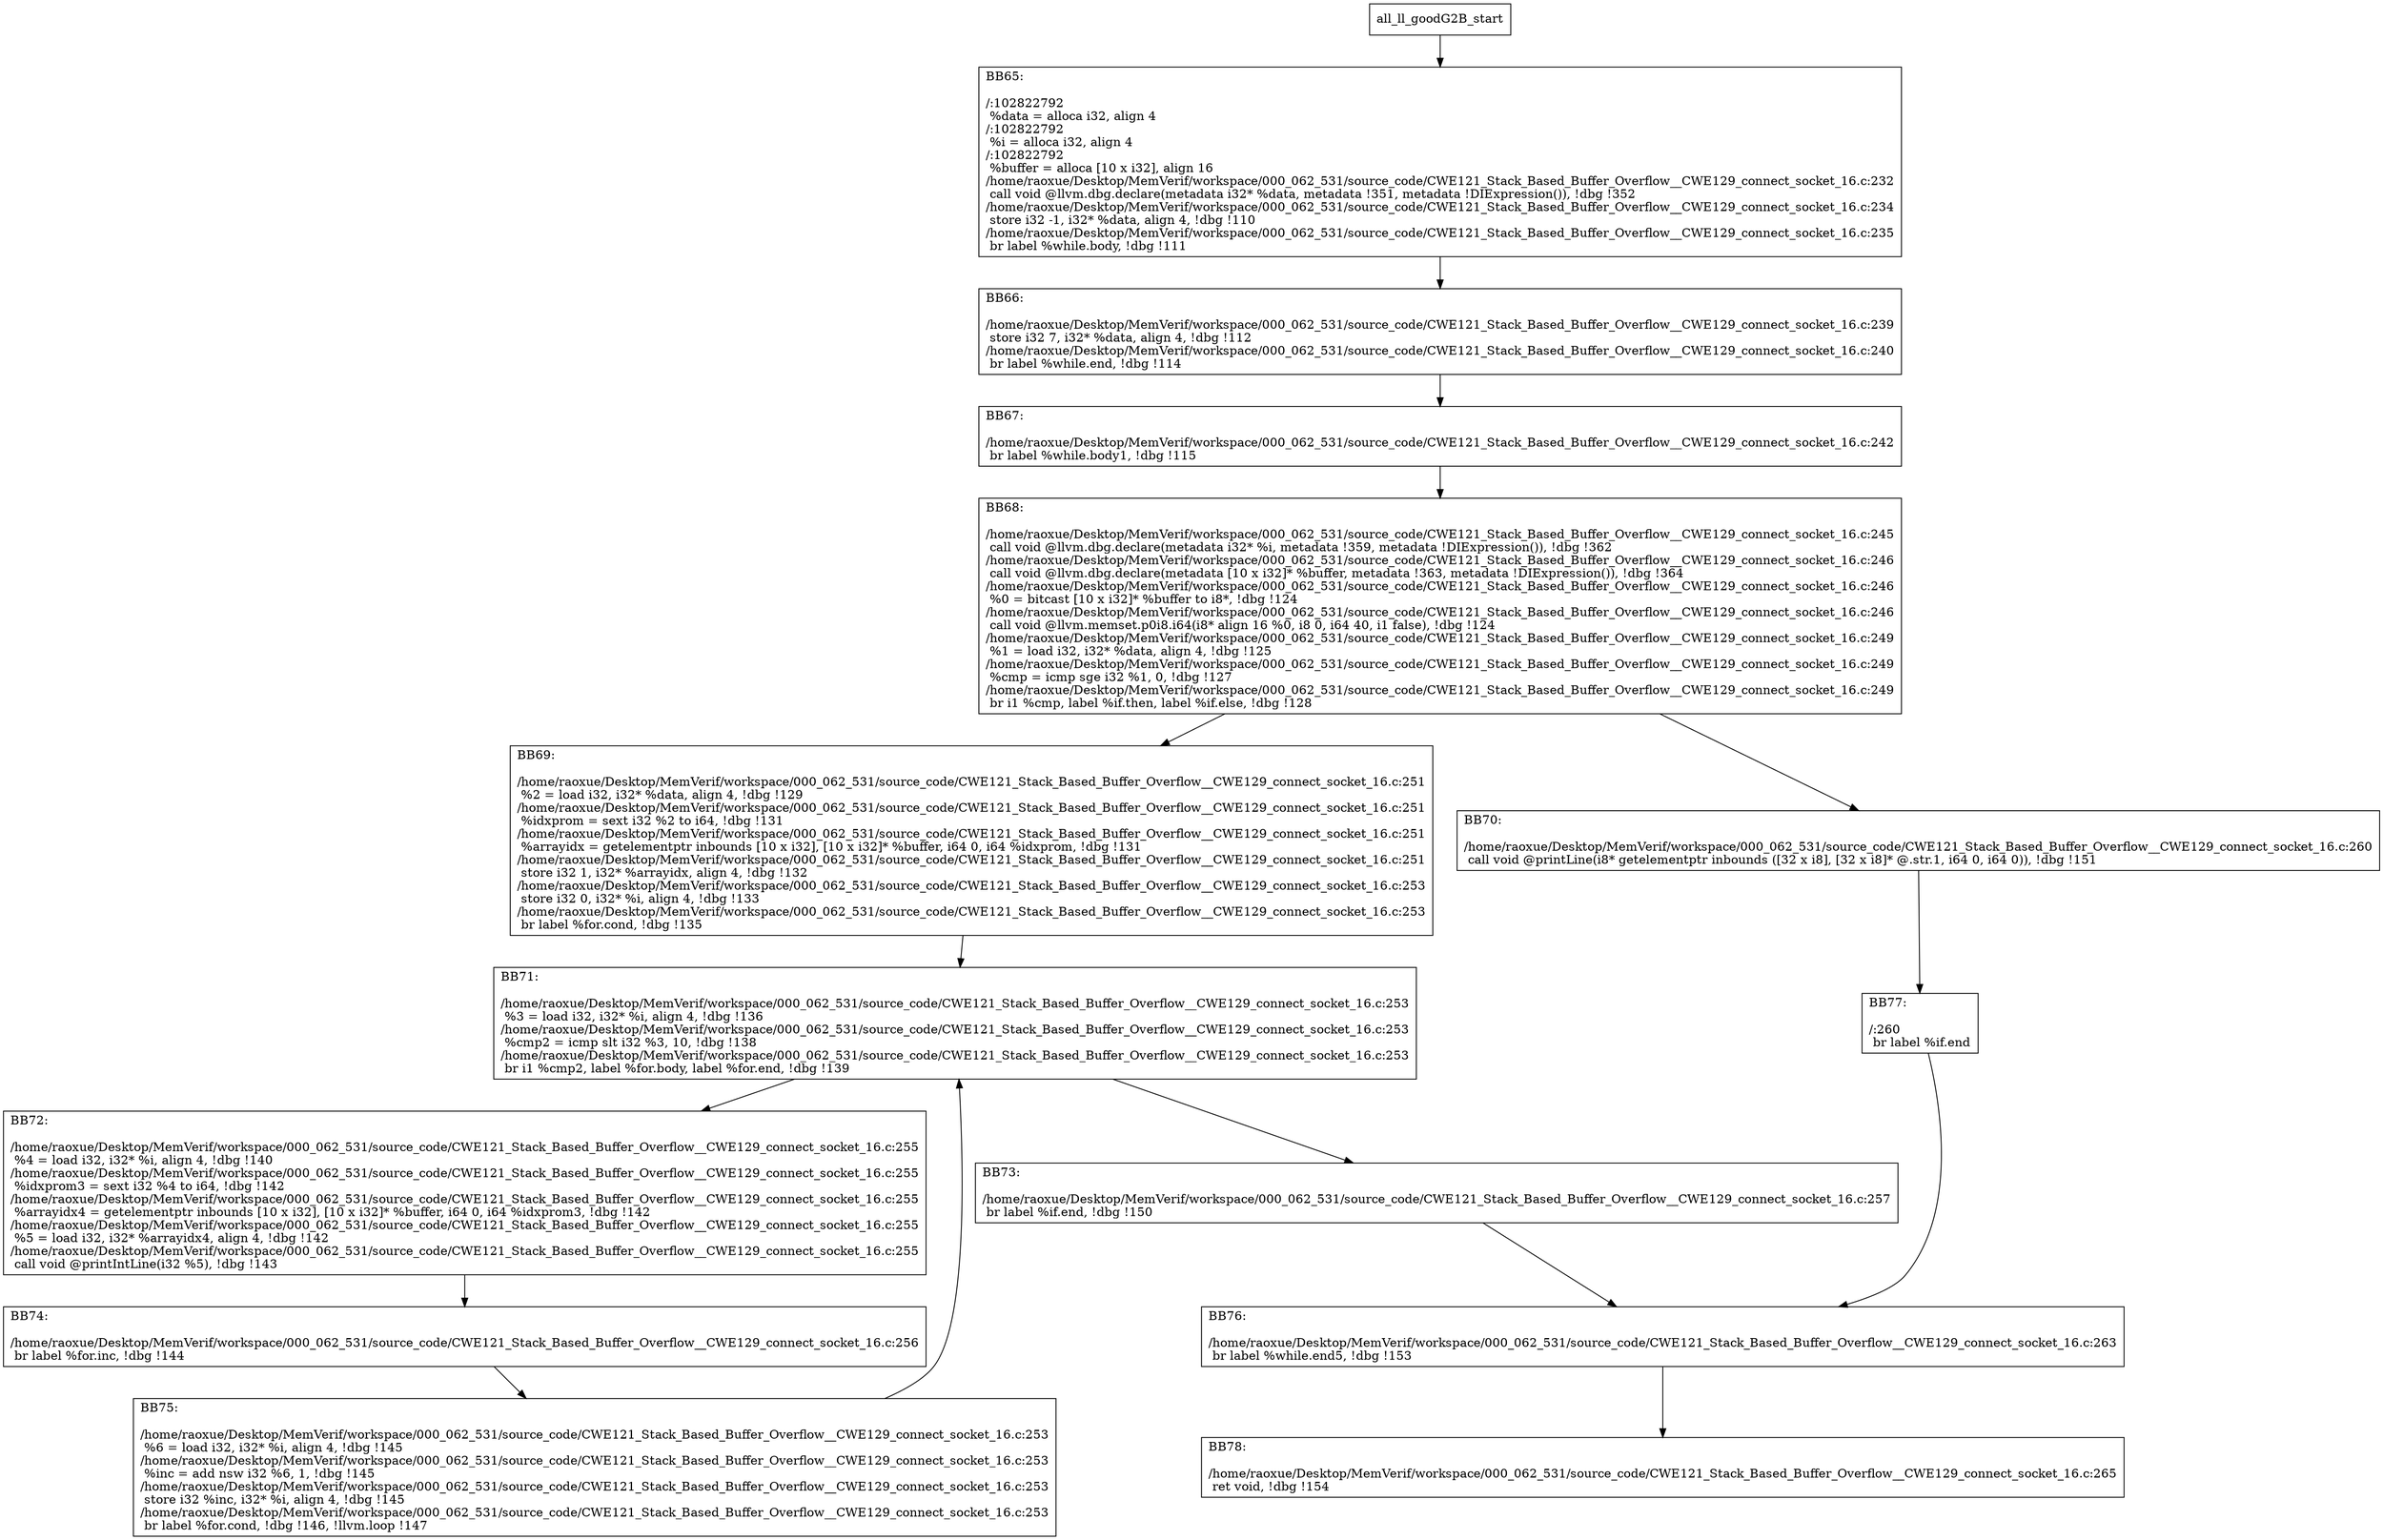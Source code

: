 digraph "CFG for'all_ll_goodG2B' function" {
	BBall_ll_goodG2B_start[shape=record,label="{all_ll_goodG2B_start}"];
	BBall_ll_goodG2B_start-> all_ll_goodG2BBB65;
	all_ll_goodG2BBB65 [shape=record, label="{BB65:\l\l/:102822792\l
  %data = alloca i32, align 4\l
/:102822792\l
  %i = alloca i32, align 4\l
/:102822792\l
  %buffer = alloca [10 x i32], align 16\l
/home/raoxue/Desktop/MemVerif/workspace/000_062_531/source_code/CWE121_Stack_Based_Buffer_Overflow__CWE129_connect_socket_16.c:232\l
  call void @llvm.dbg.declare(metadata i32* %data, metadata !351, metadata !DIExpression()), !dbg !352\l
/home/raoxue/Desktop/MemVerif/workspace/000_062_531/source_code/CWE121_Stack_Based_Buffer_Overflow__CWE129_connect_socket_16.c:234\l
  store i32 -1, i32* %data, align 4, !dbg !110\l
/home/raoxue/Desktop/MemVerif/workspace/000_062_531/source_code/CWE121_Stack_Based_Buffer_Overflow__CWE129_connect_socket_16.c:235\l
  br label %while.body, !dbg !111\l
}"];
	all_ll_goodG2BBB65-> all_ll_goodG2BBB66;
	all_ll_goodG2BBB66 [shape=record, label="{BB66:\l\l/home/raoxue/Desktop/MemVerif/workspace/000_062_531/source_code/CWE121_Stack_Based_Buffer_Overflow__CWE129_connect_socket_16.c:239\l
  store i32 7, i32* %data, align 4, !dbg !112\l
/home/raoxue/Desktop/MemVerif/workspace/000_062_531/source_code/CWE121_Stack_Based_Buffer_Overflow__CWE129_connect_socket_16.c:240\l
  br label %while.end, !dbg !114\l
}"];
	all_ll_goodG2BBB66-> all_ll_goodG2BBB67;
	all_ll_goodG2BBB67 [shape=record, label="{BB67:\l\l/home/raoxue/Desktop/MemVerif/workspace/000_062_531/source_code/CWE121_Stack_Based_Buffer_Overflow__CWE129_connect_socket_16.c:242\l
  br label %while.body1, !dbg !115\l
}"];
	all_ll_goodG2BBB67-> all_ll_goodG2BBB68;
	all_ll_goodG2BBB68 [shape=record, label="{BB68:\l\l/home/raoxue/Desktop/MemVerif/workspace/000_062_531/source_code/CWE121_Stack_Based_Buffer_Overflow__CWE129_connect_socket_16.c:245\l
  call void @llvm.dbg.declare(metadata i32* %i, metadata !359, metadata !DIExpression()), !dbg !362\l
/home/raoxue/Desktop/MemVerif/workspace/000_062_531/source_code/CWE121_Stack_Based_Buffer_Overflow__CWE129_connect_socket_16.c:246\l
  call void @llvm.dbg.declare(metadata [10 x i32]* %buffer, metadata !363, metadata !DIExpression()), !dbg !364\l
/home/raoxue/Desktop/MemVerif/workspace/000_062_531/source_code/CWE121_Stack_Based_Buffer_Overflow__CWE129_connect_socket_16.c:246\l
  %0 = bitcast [10 x i32]* %buffer to i8*, !dbg !124\l
/home/raoxue/Desktop/MemVerif/workspace/000_062_531/source_code/CWE121_Stack_Based_Buffer_Overflow__CWE129_connect_socket_16.c:246\l
  call void @llvm.memset.p0i8.i64(i8* align 16 %0, i8 0, i64 40, i1 false), !dbg !124\l
/home/raoxue/Desktop/MemVerif/workspace/000_062_531/source_code/CWE121_Stack_Based_Buffer_Overflow__CWE129_connect_socket_16.c:249\l
  %1 = load i32, i32* %data, align 4, !dbg !125\l
/home/raoxue/Desktop/MemVerif/workspace/000_062_531/source_code/CWE121_Stack_Based_Buffer_Overflow__CWE129_connect_socket_16.c:249\l
  %cmp = icmp sge i32 %1, 0, !dbg !127\l
/home/raoxue/Desktop/MemVerif/workspace/000_062_531/source_code/CWE121_Stack_Based_Buffer_Overflow__CWE129_connect_socket_16.c:249\l
  br i1 %cmp, label %if.then, label %if.else, !dbg !128\l
}"];
	all_ll_goodG2BBB68-> all_ll_goodG2BBB69;
	all_ll_goodG2BBB68-> all_ll_goodG2BBB70;
	all_ll_goodG2BBB69 [shape=record, label="{BB69:\l\l/home/raoxue/Desktop/MemVerif/workspace/000_062_531/source_code/CWE121_Stack_Based_Buffer_Overflow__CWE129_connect_socket_16.c:251\l
  %2 = load i32, i32* %data, align 4, !dbg !129\l
/home/raoxue/Desktop/MemVerif/workspace/000_062_531/source_code/CWE121_Stack_Based_Buffer_Overflow__CWE129_connect_socket_16.c:251\l
  %idxprom = sext i32 %2 to i64, !dbg !131\l
/home/raoxue/Desktop/MemVerif/workspace/000_062_531/source_code/CWE121_Stack_Based_Buffer_Overflow__CWE129_connect_socket_16.c:251\l
  %arrayidx = getelementptr inbounds [10 x i32], [10 x i32]* %buffer, i64 0, i64 %idxprom, !dbg !131\l
/home/raoxue/Desktop/MemVerif/workspace/000_062_531/source_code/CWE121_Stack_Based_Buffer_Overflow__CWE129_connect_socket_16.c:251\l
  store i32 1, i32* %arrayidx, align 4, !dbg !132\l
/home/raoxue/Desktop/MemVerif/workspace/000_062_531/source_code/CWE121_Stack_Based_Buffer_Overflow__CWE129_connect_socket_16.c:253\l
  store i32 0, i32* %i, align 4, !dbg !133\l
/home/raoxue/Desktop/MemVerif/workspace/000_062_531/source_code/CWE121_Stack_Based_Buffer_Overflow__CWE129_connect_socket_16.c:253\l
  br label %for.cond, !dbg !135\l
}"];
	all_ll_goodG2BBB69-> all_ll_goodG2BBB71;
	all_ll_goodG2BBB71 [shape=record, label="{BB71:\l\l/home/raoxue/Desktop/MemVerif/workspace/000_062_531/source_code/CWE121_Stack_Based_Buffer_Overflow__CWE129_connect_socket_16.c:253\l
  %3 = load i32, i32* %i, align 4, !dbg !136\l
/home/raoxue/Desktop/MemVerif/workspace/000_062_531/source_code/CWE121_Stack_Based_Buffer_Overflow__CWE129_connect_socket_16.c:253\l
  %cmp2 = icmp slt i32 %3, 10, !dbg !138\l
/home/raoxue/Desktop/MemVerif/workspace/000_062_531/source_code/CWE121_Stack_Based_Buffer_Overflow__CWE129_connect_socket_16.c:253\l
  br i1 %cmp2, label %for.body, label %for.end, !dbg !139\l
}"];
	all_ll_goodG2BBB71-> all_ll_goodG2BBB72;
	all_ll_goodG2BBB71-> all_ll_goodG2BBB73;
	all_ll_goodG2BBB72 [shape=record, label="{BB72:\l\l/home/raoxue/Desktop/MemVerif/workspace/000_062_531/source_code/CWE121_Stack_Based_Buffer_Overflow__CWE129_connect_socket_16.c:255\l
  %4 = load i32, i32* %i, align 4, !dbg !140\l
/home/raoxue/Desktop/MemVerif/workspace/000_062_531/source_code/CWE121_Stack_Based_Buffer_Overflow__CWE129_connect_socket_16.c:255\l
  %idxprom3 = sext i32 %4 to i64, !dbg !142\l
/home/raoxue/Desktop/MemVerif/workspace/000_062_531/source_code/CWE121_Stack_Based_Buffer_Overflow__CWE129_connect_socket_16.c:255\l
  %arrayidx4 = getelementptr inbounds [10 x i32], [10 x i32]* %buffer, i64 0, i64 %idxprom3, !dbg !142\l
/home/raoxue/Desktop/MemVerif/workspace/000_062_531/source_code/CWE121_Stack_Based_Buffer_Overflow__CWE129_connect_socket_16.c:255\l
  %5 = load i32, i32* %arrayidx4, align 4, !dbg !142\l
/home/raoxue/Desktop/MemVerif/workspace/000_062_531/source_code/CWE121_Stack_Based_Buffer_Overflow__CWE129_connect_socket_16.c:255\l
  call void @printIntLine(i32 %5), !dbg !143\l
}"];
	all_ll_goodG2BBB72-> all_ll_goodG2BBB74;
	all_ll_goodG2BBB74 [shape=record, label="{BB74:\l\l/home/raoxue/Desktop/MemVerif/workspace/000_062_531/source_code/CWE121_Stack_Based_Buffer_Overflow__CWE129_connect_socket_16.c:256\l
  br label %for.inc, !dbg !144\l
}"];
	all_ll_goodG2BBB74-> all_ll_goodG2BBB75;
	all_ll_goodG2BBB75 [shape=record, label="{BB75:\l\l/home/raoxue/Desktop/MemVerif/workspace/000_062_531/source_code/CWE121_Stack_Based_Buffer_Overflow__CWE129_connect_socket_16.c:253\l
  %6 = load i32, i32* %i, align 4, !dbg !145\l
/home/raoxue/Desktop/MemVerif/workspace/000_062_531/source_code/CWE121_Stack_Based_Buffer_Overflow__CWE129_connect_socket_16.c:253\l
  %inc = add nsw i32 %6, 1, !dbg !145\l
/home/raoxue/Desktop/MemVerif/workspace/000_062_531/source_code/CWE121_Stack_Based_Buffer_Overflow__CWE129_connect_socket_16.c:253\l
  store i32 %inc, i32* %i, align 4, !dbg !145\l
/home/raoxue/Desktop/MemVerif/workspace/000_062_531/source_code/CWE121_Stack_Based_Buffer_Overflow__CWE129_connect_socket_16.c:253\l
  br label %for.cond, !dbg !146, !llvm.loop !147\l
}"];
	all_ll_goodG2BBB75-> all_ll_goodG2BBB71;
	all_ll_goodG2BBB73 [shape=record, label="{BB73:\l\l/home/raoxue/Desktop/MemVerif/workspace/000_062_531/source_code/CWE121_Stack_Based_Buffer_Overflow__CWE129_connect_socket_16.c:257\l
  br label %if.end, !dbg !150\l
}"];
	all_ll_goodG2BBB73-> all_ll_goodG2BBB76;
	all_ll_goodG2BBB70 [shape=record, label="{BB70:\l\l/home/raoxue/Desktop/MemVerif/workspace/000_062_531/source_code/CWE121_Stack_Based_Buffer_Overflow__CWE129_connect_socket_16.c:260\l
  call void @printLine(i8* getelementptr inbounds ([32 x i8], [32 x i8]* @.str.1, i64 0, i64 0)), !dbg !151\l
}"];
	all_ll_goodG2BBB70-> all_ll_goodG2BBB77;
	all_ll_goodG2BBB77 [shape=record, label="{BB77:\l\l/:260\l
  br label %if.end\l
}"];
	all_ll_goodG2BBB77-> all_ll_goodG2BBB76;
	all_ll_goodG2BBB76 [shape=record, label="{BB76:\l\l/home/raoxue/Desktop/MemVerif/workspace/000_062_531/source_code/CWE121_Stack_Based_Buffer_Overflow__CWE129_connect_socket_16.c:263\l
  br label %while.end5, !dbg !153\l
}"];
	all_ll_goodG2BBB76-> all_ll_goodG2BBB78;
	all_ll_goodG2BBB78 [shape=record, label="{BB78:\l\l/home/raoxue/Desktop/MemVerif/workspace/000_062_531/source_code/CWE121_Stack_Based_Buffer_Overflow__CWE129_connect_socket_16.c:265\l
  ret void, !dbg !154\l
}"];
}
